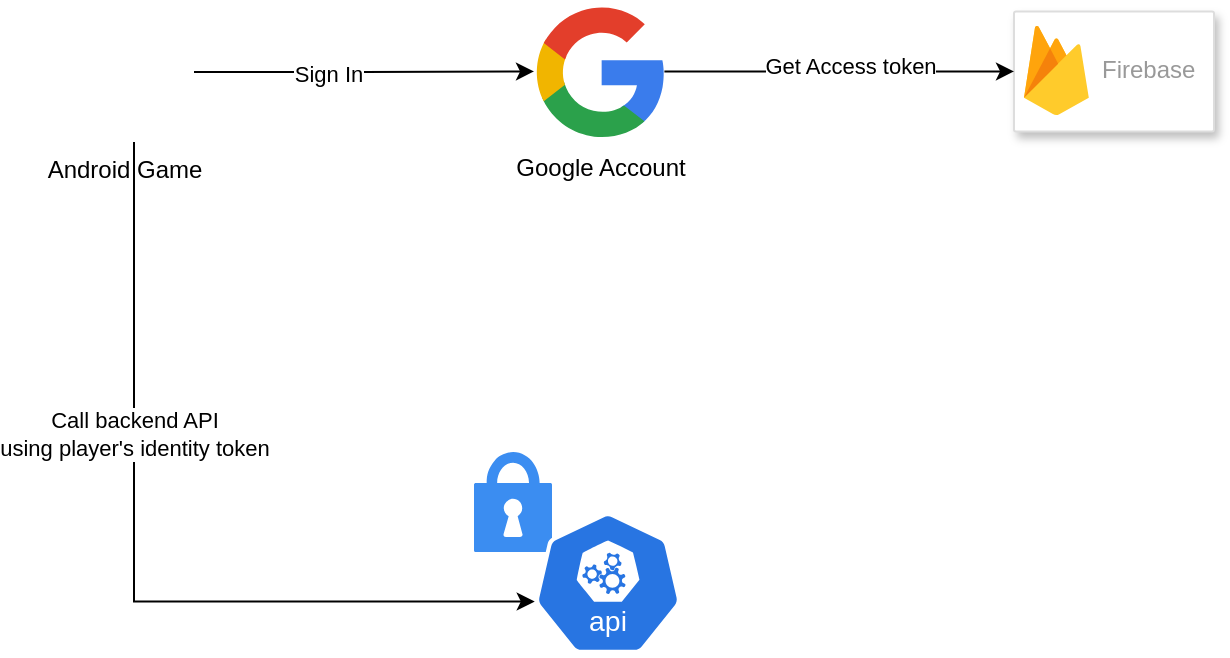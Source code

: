 <mxfile version="24.3.1" type="device">
  <diagram name="Page-1" id="E1cwpNWVykyqY8nxQpHa">
    <mxGraphModel dx="2954" dy="1106" grid="1" gridSize="10" guides="1" tooltips="1" connect="1" arrows="1" fold="1" page="1" pageScale="1" pageWidth="827" pageHeight="1169" math="0" shadow="0">
      <root>
        <mxCell id="0" />
        <mxCell id="1" parent="0" />
        <mxCell id="glpb71_t4Twcw8fPRCUI-8" style="edgeStyle=orthogonalEdgeStyle;rounded=0;orthogonalLoop=1;jettySize=auto;html=1;" edge="1" parent="1" source="glpb71_t4Twcw8fPRCUI-1" target="glpb71_t4Twcw8fPRCUI-4">
          <mxGeometry relative="1" as="geometry" />
        </mxCell>
        <mxCell id="glpb71_t4Twcw8fPRCUI-9" value="Sign In" style="edgeLabel;html=1;align=center;verticalAlign=middle;resizable=0;points=[];" vertex="1" connectable="0" parent="glpb71_t4Twcw8fPRCUI-8">
          <mxGeometry x="-0.213" y="-1" relative="1" as="geometry">
            <mxPoint as="offset" />
          </mxGeometry>
        </mxCell>
        <mxCell id="glpb71_t4Twcw8fPRCUI-1" value="Android Game" style="shape=image;html=1;verticalAlign=top;verticalLabelPosition=bottom;labelBackgroundColor=#ffffff;imageAspect=0;aspect=fixed;image=https://cdn2.iconfinder.com/data/icons/boxicons-logos/24/bxl-unity-128.png" vertex="1" parent="1">
          <mxGeometry x="100" y="185" width="70" height="70" as="geometry" />
        </mxCell>
        <mxCell id="glpb71_t4Twcw8fPRCUI-2" value="" style="strokeColor=#dddddd;shadow=1;strokeWidth=1;rounded=1;absoluteArcSize=1;arcSize=2;" vertex="1" parent="1">
          <mxGeometry x="580" y="189.7" width="100" height="60" as="geometry" />
        </mxCell>
        <mxCell id="glpb71_t4Twcw8fPRCUI-3" value="Firebase" style="sketch=0;dashed=0;connectable=0;html=1;fillColor=#5184F3;strokeColor=none;shape=mxgraph.gcp2.firebase;part=1;labelPosition=right;verticalLabelPosition=middle;align=left;verticalAlign=middle;spacingLeft=5;fontColor=#999999;fontSize=12;" vertex="1" parent="glpb71_t4Twcw8fPRCUI-2">
          <mxGeometry width="32.4" height="45" relative="1" as="geometry">
            <mxPoint x="5" y="7" as="offset" />
          </mxGeometry>
        </mxCell>
        <mxCell id="glpb71_t4Twcw8fPRCUI-10" style="edgeStyle=orthogonalEdgeStyle;rounded=0;orthogonalLoop=1;jettySize=auto;html=1;entryX=0;entryY=0.5;entryDx=0;entryDy=0;" edge="1" parent="1" source="glpb71_t4Twcw8fPRCUI-4" target="glpb71_t4Twcw8fPRCUI-2">
          <mxGeometry relative="1" as="geometry" />
        </mxCell>
        <mxCell id="glpb71_t4Twcw8fPRCUI-13" value="Get Access token" style="edgeLabel;html=1;align=center;verticalAlign=middle;resizable=0;points=[];" vertex="1" connectable="0" parent="glpb71_t4Twcw8fPRCUI-10">
          <mxGeometry x="0.062" y="3" relative="1" as="geometry">
            <mxPoint as="offset" />
          </mxGeometry>
        </mxCell>
        <mxCell id="glpb71_t4Twcw8fPRCUI-4" value="Google Account" style="dashed=0;outlineConnect=0;html=1;align=center;labelPosition=center;verticalLabelPosition=bottom;verticalAlign=top;shape=mxgraph.weblogos.google" vertex="1" parent="1">
          <mxGeometry x="340" y="185" width="65.2" height="69.4" as="geometry" />
        </mxCell>
        <mxCell id="glpb71_t4Twcw8fPRCUI-5" value="" style="sketch=0;html=1;aspect=fixed;strokeColor=none;shadow=0;fillColor=#3B8DF1;verticalAlign=top;labelPosition=center;verticalLabelPosition=bottom;shape=mxgraph.gcp2.lock" vertex="1" parent="1">
          <mxGeometry x="310" y="410" width="39" height="50" as="geometry" />
        </mxCell>
        <mxCell id="glpb71_t4Twcw8fPRCUI-7" value="" style="aspect=fixed;sketch=0;html=1;dashed=0;whitespace=wrap;fillColor=#2875E2;strokeColor=#ffffff;points=[[0.005,0.63,0],[0.1,0.2,0],[0.9,0.2,0],[0.5,0,0],[0.995,0.63,0],[0.72,0.99,0],[0.5,1,0],[0.28,0.99,0]];shape=mxgraph.kubernetes.icon2;kubernetesLabel=1;prIcon=api" vertex="1" parent="1">
          <mxGeometry x="340" y="440" width="74" height="71.04" as="geometry" />
        </mxCell>
        <mxCell id="glpb71_t4Twcw8fPRCUI-11" style="edgeStyle=orthogonalEdgeStyle;rounded=0;orthogonalLoop=1;jettySize=auto;html=1;entryX=0.005;entryY=0.63;entryDx=0;entryDy=0;entryPerimeter=0;" edge="1" parent="1" source="glpb71_t4Twcw8fPRCUI-1" target="glpb71_t4Twcw8fPRCUI-7">
          <mxGeometry relative="1" as="geometry">
            <Array as="points">
              <mxPoint x="140" y="485" />
            </Array>
          </mxGeometry>
        </mxCell>
        <mxCell id="glpb71_t4Twcw8fPRCUI-12" value="Call backend API&lt;div&gt;using player&#39;s identity token&lt;/div&gt;" style="edgeLabel;html=1;align=center;verticalAlign=middle;resizable=0;points=[];" vertex="1" connectable="0" parent="glpb71_t4Twcw8fPRCUI-11">
          <mxGeometry x="-0.321" relative="1" as="geometry">
            <mxPoint as="offset" />
          </mxGeometry>
        </mxCell>
      </root>
    </mxGraphModel>
  </diagram>
</mxfile>
